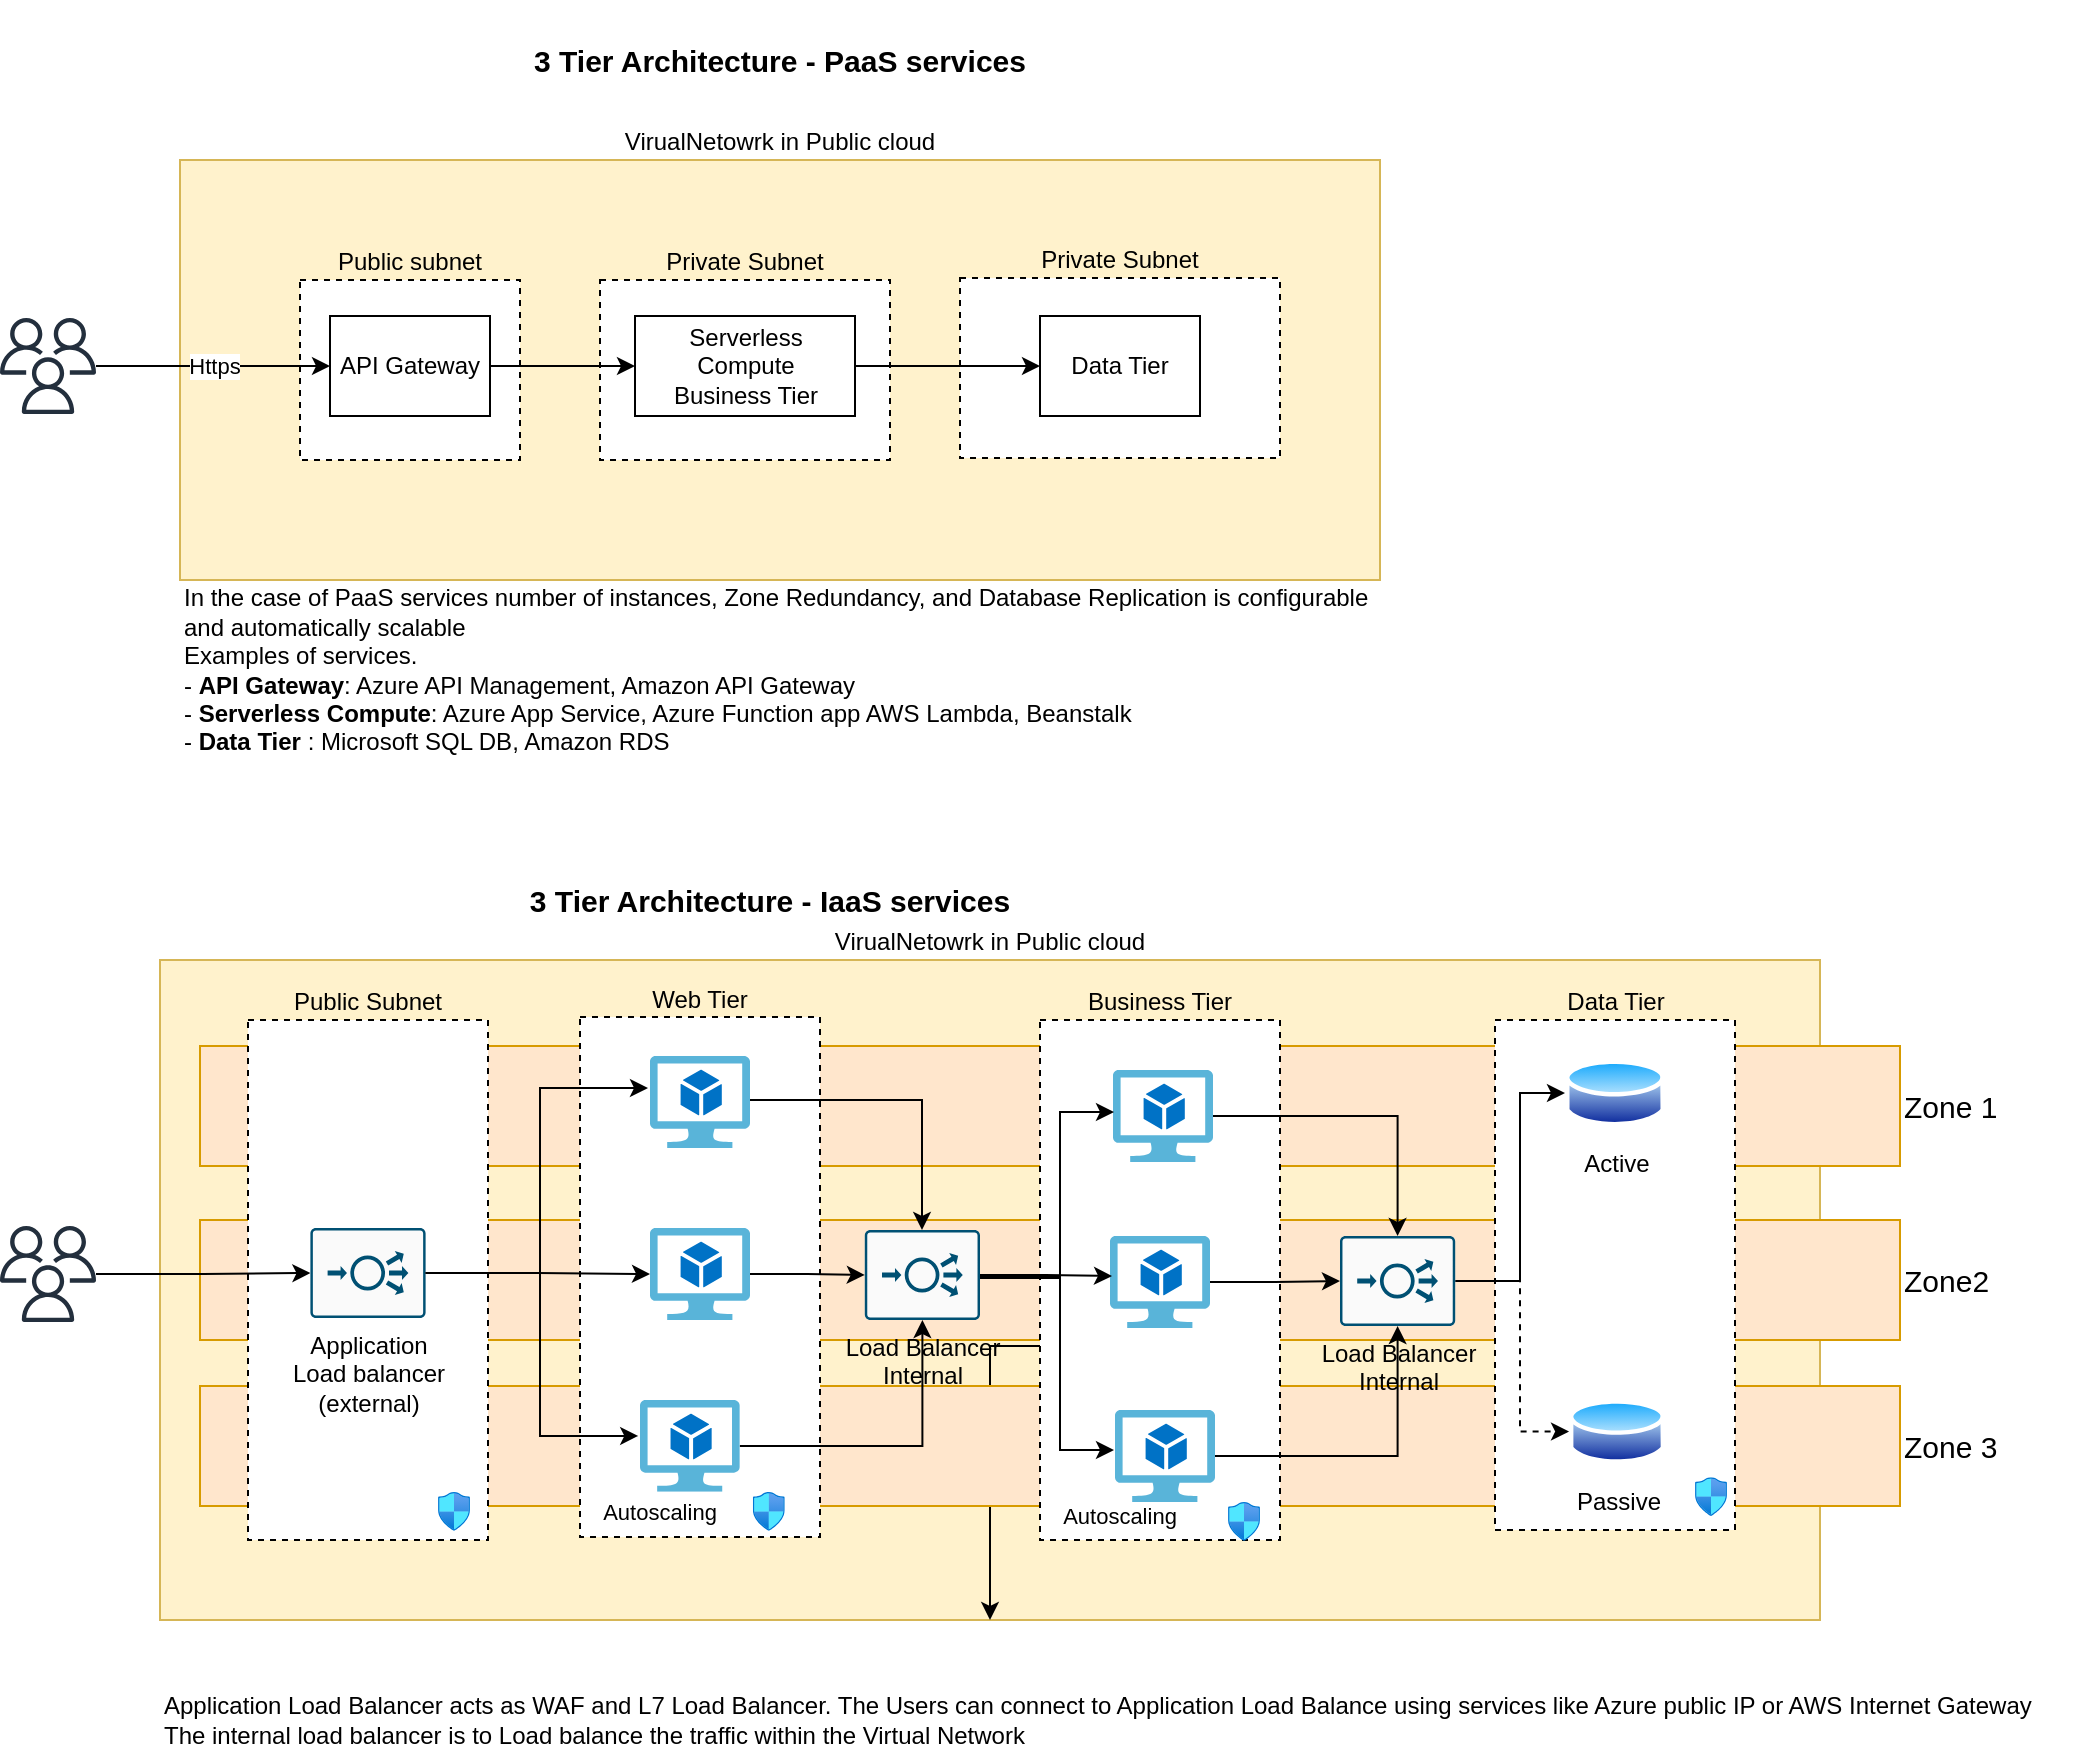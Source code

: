 <mxfile version="20.0.3" type="device"><diagram id="FA_C53p36YvqIy0-srNQ" name="Page-1"><mxGraphModel dx="1422" dy="705" grid="1" gridSize="10" guides="1" tooltips="1" connect="1" arrows="1" fold="1" page="1" pageScale="1" pageWidth="850" pageHeight="1100" math="0" shadow="0"><root><mxCell id="0"/><mxCell id="1" parent="0"/><mxCell id="bZzUg5jcGClRuXtaoV51-26" value="VirualNetowrk in Public cloud" style="rounded=0;whiteSpace=wrap;html=1;labelPosition=center;verticalLabelPosition=top;align=center;verticalAlign=bottom;fillColor=#fff2cc;strokeColor=#d6b656;" vertex="1" parent="1"><mxGeometry x="120" y="630" width="830" height="330" as="geometry"/></mxCell><mxCell id="bZzUg5jcGClRuXtaoV51-100" style="edgeStyle=orthogonalEdgeStyle;rounded=0;orthogonalLoop=1;jettySize=auto;html=1;fontSize=12;" edge="1" parent="1" source="bZzUg5jcGClRuXtaoV51-37" target="bZzUg5jcGClRuXtaoV51-26"><mxGeometry relative="1" as="geometry"/></mxCell><mxCell id="bZzUg5jcGClRuXtaoV51-37" value="Zone 3" style="rounded=0;whiteSpace=wrap;html=1;fontSize=15;fillColor=#ffe6cc;strokeColor=#d79b00;labelPosition=right;verticalLabelPosition=middle;align=left;verticalAlign=middle;" vertex="1" parent="1"><mxGeometry x="140" y="843" width="850" height="60" as="geometry"/></mxCell><mxCell id="bZzUg5jcGClRuXtaoV51-38" value="Zone2" style="rounded=0;whiteSpace=wrap;html=1;fontSize=15;fillColor=#ffe6cc;strokeColor=#d79b00;labelPosition=right;verticalLabelPosition=middle;align=left;verticalAlign=middle;" vertex="1" parent="1"><mxGeometry x="140" y="760" width="850" height="60" as="geometry"/></mxCell><mxCell id="bZzUg5jcGClRuXtaoV51-35" value="Zone 1" style="rounded=0;whiteSpace=wrap;html=1;fontSize=15;fillColor=#ffe6cc;strokeColor=#d79b00;align=left;labelPosition=right;verticalLabelPosition=middle;verticalAlign=middle;" vertex="1" parent="1"><mxGeometry x="140" y="673" width="850" height="60" as="geometry"/></mxCell><mxCell id="bZzUg5jcGClRuXtaoV51-1" value="VirualNetowrk in Public cloud" style="rounded=0;whiteSpace=wrap;html=1;labelPosition=center;verticalLabelPosition=top;align=center;verticalAlign=bottom;fillColor=#fff2cc;strokeColor=#d6b656;" vertex="1" parent="1"><mxGeometry x="130" y="230" width="600" height="210" as="geometry"/></mxCell><mxCell id="bZzUg5jcGClRuXtaoV51-2" value="Public subnet" style="rounded=0;whiteSpace=wrap;html=1;dashed=1;labelPosition=center;verticalLabelPosition=top;align=center;verticalAlign=bottom;" vertex="1" parent="1"><mxGeometry x="190" y="290" width="110" height="90" as="geometry"/></mxCell><mxCell id="bZzUg5jcGClRuXtaoV51-4" value="Private Subnet" style="rounded=0;whiteSpace=wrap;html=1;dashed=1;labelPosition=center;verticalLabelPosition=top;align=center;verticalAlign=bottom;" vertex="1" parent="1"><mxGeometry x="340" y="290" width="145" height="90" as="geometry"/></mxCell><mxCell id="bZzUg5jcGClRuXtaoV51-5" value="Private Subnet" style="rounded=0;whiteSpace=wrap;html=1;dashed=1;labelPosition=center;verticalLabelPosition=top;align=center;verticalAlign=bottom;" vertex="1" parent="1"><mxGeometry x="520" y="289" width="160" height="90" as="geometry"/></mxCell><mxCell id="bZzUg5jcGClRuXtaoV51-16" style="edgeStyle=orthogonalEdgeStyle;rounded=0;orthogonalLoop=1;jettySize=auto;html=1;entryX=0;entryY=0.5;entryDx=0;entryDy=0;" edge="1" parent="1" source="bZzUg5jcGClRuXtaoV51-6" target="bZzUg5jcGClRuXtaoV51-7"><mxGeometry relative="1" as="geometry"/></mxCell><mxCell id="bZzUg5jcGClRuXtaoV51-6" value="API Gateway" style="rounded=0;whiteSpace=wrap;html=1;" vertex="1" parent="1"><mxGeometry x="205" y="308" width="80" height="50" as="geometry"/></mxCell><mxCell id="bZzUg5jcGClRuXtaoV51-7" value="Serverless Compute&lt;br&gt;Business Tier" style="rounded=0;whiteSpace=wrap;html=1;" vertex="1" parent="1"><mxGeometry x="357.5" y="308" width="110" height="50" as="geometry"/></mxCell><mxCell id="bZzUg5jcGClRuXtaoV51-8" value="Data Tier" style="rounded=0;whiteSpace=wrap;html=1;" vertex="1" parent="1"><mxGeometry x="560" y="308" width="80" height="50" as="geometry"/></mxCell><mxCell id="bZzUg5jcGClRuXtaoV51-10" style="edgeStyle=orthogonalEdgeStyle;rounded=0;orthogonalLoop=1;jettySize=auto;html=1;entryX=0;entryY=0.5;entryDx=0;entryDy=0;exitX=1;exitY=0.5;exitDx=0;exitDy=0;" edge="1" parent="1" source="bZzUg5jcGClRuXtaoV51-7" target="bZzUg5jcGClRuXtaoV51-8"><mxGeometry relative="1" as="geometry"><mxPoint x="564" y="334" as="sourcePoint"/></mxGeometry></mxCell><mxCell id="bZzUg5jcGClRuXtaoV51-15" value="Https" style="edgeStyle=orthogonalEdgeStyle;rounded=0;orthogonalLoop=1;jettySize=auto;html=1;entryX=0;entryY=0.5;entryDx=0;entryDy=0;" edge="1" parent="1" source="bZzUg5jcGClRuXtaoV51-14" target="bZzUg5jcGClRuXtaoV51-6"><mxGeometry relative="1" as="geometry"/></mxCell><mxCell id="bZzUg5jcGClRuXtaoV51-14" value="" style="sketch=0;outlineConnect=0;fontColor=#232F3E;gradientColor=none;fillColor=#232F3D;strokeColor=none;dashed=0;verticalLabelPosition=bottom;verticalAlign=top;align=center;html=1;fontSize=12;fontStyle=0;aspect=fixed;pointerEvents=1;shape=mxgraph.aws4.users;" vertex="1" parent="1"><mxGeometry x="40" y="309" width="48" height="48" as="geometry"/></mxCell><mxCell id="bZzUg5jcGClRuXtaoV51-21" value="In the case of PaaS services number of instances, Zone Redundancy, and Database Replication is configurable&lt;br&gt;and automatically scalable&lt;br&gt;Examples of services.&lt;br&gt;- &lt;b&gt;API Gateway&lt;/b&gt;: Azure API Management, Amazon API Gateway&lt;br&gt;- &lt;b&gt;Serverless Compute&lt;/b&gt;: Azure App Service, Azure Function app AWS Lambda, Beanstalk&lt;br&gt;- &lt;b&gt;Data Tier&lt;/b&gt;&amp;nbsp;: Microsoft SQL DB, Amazon RDS" style="text;html=1;align=left;verticalAlign=middle;resizable=0;points=[];autosize=1;strokeColor=none;fillColor=none;" vertex="1" parent="1"><mxGeometry x="130" y="435" width="620" height="100" as="geometry"/></mxCell><mxCell id="bZzUg5jcGClRuXtaoV51-24" value="&lt;b&gt;&lt;font style=&quot;font-size: 15px;&quot;&gt;3 Tier Architecture - PaaS services&lt;/font&gt;&lt;/b&gt;" style="text;html=1;strokeColor=none;fillColor=none;align=center;verticalAlign=middle;whiteSpace=wrap;rounded=0;dashed=1;" vertex="1" parent="1"><mxGeometry x="275" y="150" width="310" height="60" as="geometry"/></mxCell><mxCell id="bZzUg5jcGClRuXtaoV51-25" value="&lt;b&gt;&lt;font style=&quot;font-size: 15px;&quot;&gt;3 Tier Architecture - IaaS services&lt;/font&gt;&lt;/b&gt;" style="text;html=1;strokeColor=none;fillColor=none;align=center;verticalAlign=middle;whiteSpace=wrap;rounded=0;dashed=1;" vertex="1" parent="1"><mxGeometry x="270" y="570" width="310" height="60" as="geometry"/></mxCell><mxCell id="bZzUg5jcGClRuXtaoV51-28" value="Business Tier" style="rounded=0;whiteSpace=wrap;html=1;dashed=1;fontSize=12;labelPosition=center;verticalLabelPosition=top;align=center;verticalAlign=bottom;" vertex="1" parent="1"><mxGeometry x="560" y="660" width="120" height="260" as="geometry"/></mxCell><mxCell id="bZzUg5jcGClRuXtaoV51-29" value="Data Tier" style="rounded=0;whiteSpace=wrap;html=1;dashed=1;fontSize=12;labelPosition=center;verticalLabelPosition=top;align=center;verticalAlign=bottom;" vertex="1" parent="1"><mxGeometry x="787.5" y="660" width="120" height="255" as="geometry"/></mxCell><mxCell id="bZzUg5jcGClRuXtaoV51-30" value="Public Subnet" style="rounded=0;whiteSpace=wrap;html=1;dashed=1;fontSize=12;labelPosition=center;verticalLabelPosition=top;align=center;verticalAlign=bottom;" vertex="1" parent="1"><mxGeometry x="164" y="660" width="120" height="260" as="geometry"/></mxCell><mxCell id="bZzUg5jcGClRuXtaoV51-54" style="edgeStyle=orthogonalEdgeStyle;rounded=0;orthogonalLoop=1;jettySize=auto;html=1;entryX=0;entryY=0.5;entryDx=0;entryDy=0;entryPerimeter=0;fontSize=12;" edge="1" parent="1" source="bZzUg5jcGClRuXtaoV51-31" target="bZzUg5jcGClRuXtaoV51-50"><mxGeometry relative="1" as="geometry"/></mxCell><mxCell id="bZzUg5jcGClRuXtaoV51-31" value="" style="sketch=0;outlineConnect=0;fontColor=#232F3E;gradientColor=none;fillColor=#232F3D;strokeColor=none;dashed=0;verticalLabelPosition=bottom;verticalAlign=top;align=center;html=1;fontSize=12;fontStyle=0;aspect=fixed;pointerEvents=1;shape=mxgraph.aws4.users;" vertex="1" parent="1"><mxGeometry x="40" y="763" width="48" height="48" as="geometry"/></mxCell><mxCell id="bZzUg5jcGClRuXtaoV51-96" style="edgeStyle=orthogonalEdgeStyle;rounded=0;orthogonalLoop=1;jettySize=auto;html=1;entryX=0.5;entryY=0;entryDx=0;entryDy=0;entryPerimeter=0;fontSize=12;" edge="1" parent="1" source="bZzUg5jcGClRuXtaoV51-32" target="bZzUg5jcGClRuXtaoV51-43"><mxGeometry relative="1" as="geometry"/></mxCell><mxCell id="bZzUg5jcGClRuXtaoV51-32" value="" style="sketch=0;aspect=fixed;html=1;points=[];align=center;image;fontSize=12;image=img/lib/mscae/Virtual_Machine_2.svg;dashed=1;" vertex="1" parent="1"><mxGeometry x="596.5" y="685" width="50" height="46" as="geometry"/></mxCell><mxCell id="bZzUg5jcGClRuXtaoV51-98" style="edgeStyle=orthogonalEdgeStyle;rounded=0;orthogonalLoop=1;jettySize=auto;html=1;entryX=0.5;entryY=1;entryDx=0;entryDy=0;entryPerimeter=0;fontSize=12;" edge="1" parent="1" source="bZzUg5jcGClRuXtaoV51-33" target="bZzUg5jcGClRuXtaoV51-43"><mxGeometry relative="1" as="geometry"/></mxCell><mxCell id="bZzUg5jcGClRuXtaoV51-33" value="" style="sketch=0;aspect=fixed;html=1;points=[];align=center;image;fontSize=12;image=img/lib/mscae/Virtual_Machine_2.svg;dashed=1;" vertex="1" parent="1"><mxGeometry x="597.5" y="855" width="50" height="46" as="geometry"/></mxCell><mxCell id="bZzUg5jcGClRuXtaoV51-97" style="edgeStyle=orthogonalEdgeStyle;rounded=0;orthogonalLoop=1;jettySize=auto;html=1;entryX=0;entryY=0.5;entryDx=0;entryDy=0;entryPerimeter=0;fontSize=12;" edge="1" parent="1" source="bZzUg5jcGClRuXtaoV51-34" target="bZzUg5jcGClRuXtaoV51-43"><mxGeometry relative="1" as="geometry"/></mxCell><mxCell id="bZzUg5jcGClRuXtaoV51-34" value="" style="sketch=0;aspect=fixed;html=1;points=[];align=center;image;fontSize=12;image=img/lib/mscae/Virtual_Machine_2.svg;dashed=1;" vertex="1" parent="1"><mxGeometry x="595" y="768" width="50" height="46" as="geometry"/></mxCell><mxCell id="bZzUg5jcGClRuXtaoV51-39" value="Active" style="aspect=fixed;perimeter=ellipsePerimeter;html=1;align=center;shadow=0;dashed=0;spacingTop=3;image;image=img/lib/active_directory/database.svg;fontSize=12;" vertex="1" parent="1"><mxGeometry x="822.5" y="678" width="50" height="37" as="geometry"/></mxCell><mxCell id="bZzUg5jcGClRuXtaoV51-42" value="Passive" style="aspect=fixed;perimeter=ellipsePerimeter;html=1;align=center;shadow=0;dashed=0;spacingTop=3;image;image=img/lib/active_directory/database.svg;fontSize=12;" vertex="1" parent="1"><mxGeometry x="824.53" y="848" width="47.97" height="35.5" as="geometry"/></mxCell><mxCell id="bZzUg5jcGClRuXtaoV51-45" style="edgeStyle=orthogonalEdgeStyle;rounded=0;orthogonalLoop=1;jettySize=auto;html=1;entryX=0;entryY=0.5;entryDx=0;entryDy=0;fontSize=12;" edge="1" parent="1" source="bZzUg5jcGClRuXtaoV51-43" target="bZzUg5jcGClRuXtaoV51-39"><mxGeometry relative="1" as="geometry"><Array as="points"><mxPoint x="800" y="791"/><mxPoint x="800" y="697"/></Array></mxGeometry></mxCell><mxCell id="bZzUg5jcGClRuXtaoV51-46" style="edgeStyle=orthogonalEdgeStyle;rounded=0;orthogonalLoop=1;jettySize=auto;html=1;entryX=0;entryY=0.5;entryDx=0;entryDy=0;fontSize=12;dashed=1;" edge="1" parent="1" source="bZzUg5jcGClRuXtaoV51-43" target="bZzUg5jcGClRuXtaoV51-42"><mxGeometry relative="1" as="geometry"><Array as="points"><mxPoint x="800" y="791"/><mxPoint x="800" y="866"/></Array></mxGeometry></mxCell><mxCell id="bZzUg5jcGClRuXtaoV51-43" value="Load Balancer&lt;br&gt;Internal" style="sketch=0;points=[[0.015,0.015,0],[0.985,0.015,0],[0.985,0.985,0],[0.015,0.985,0],[0.25,0,0],[0.5,0,0],[0.75,0,0],[1,0.25,0],[1,0.5,0],[1,0.75,0],[0.75,1,0],[0.5,1,0],[0.25,1,0],[0,0.75,0],[0,0.5,0],[0,0.25,0]];verticalLabelPosition=bottom;html=1;verticalAlign=top;aspect=fixed;align=center;pointerEvents=1;shape=mxgraph.cisco19.rect;prIcon=load_balancer;fillColor=#FAFAFA;strokeColor=#005073;fontSize=12;" vertex="1" parent="1"><mxGeometry x="710" y="768" width="57.6" height="45" as="geometry"/></mxCell><mxCell id="bZzUg5jcGClRuXtaoV51-50" value="Application&lt;br&gt;Load balancer&lt;br&gt;(external)" style="sketch=0;points=[[0.015,0.015,0],[0.985,0.015,0],[0.985,0.985,0],[0.015,0.985,0],[0.25,0,0],[0.5,0,0],[0.75,0,0],[1,0.25,0],[1,0.5,0],[1,0.75,0],[0.75,1,0],[0.5,1,0],[0.25,1,0],[0,0.75,0],[0,0.5,0],[0,0.25,0]];verticalLabelPosition=bottom;html=1;verticalAlign=top;aspect=fixed;align=center;pointerEvents=1;shape=mxgraph.cisco19.rect;prIcon=load_balancer;fillColor=#FAFAFA;strokeColor=#005073;fontSize=12;" vertex="1" parent="1"><mxGeometry x="195.2" y="764" width="57.6" height="45" as="geometry"/></mxCell><mxCell id="bZzUg5jcGClRuXtaoV51-55" value="" style="aspect=fixed;html=1;points=[];align=center;image;fontSize=12;image=img/lib/azure2/networking/Network_Security_Groups.svg;" vertex="1" parent="1"><mxGeometry x="654" y="901" width="16" height="19.43" as="geometry"/></mxCell><mxCell id="bZzUg5jcGClRuXtaoV51-56" value="" style="aspect=fixed;html=1;points=[];align=center;image;fontSize=12;image=img/lib/azure2/networking/Network_Security_Groups.svg;" vertex="1" parent="1"><mxGeometry x="259" y="896" width="16" height="19.43" as="geometry"/></mxCell><mxCell id="bZzUg5jcGClRuXtaoV51-57" value="" style="aspect=fixed;html=1;points=[];align=center;image;fontSize=12;image=img/lib/azure2/networking/Network_Security_Groups.svg;" vertex="1" parent="1"><mxGeometry x="887.5" y="888.57" width="16" height="19.43" as="geometry"/></mxCell><mxCell id="bZzUg5jcGClRuXtaoV51-60" value="Application Load Balancer acts as WAF and L7 Load Balancer. The Users can connect to Application Load Balance using services like Azure public IP or AWS Internet Gateway&lt;br&gt;The internal load balancer is to Load balance the traffic within the Virtual Network" style="text;html=1;align=left;verticalAlign=middle;resizable=0;points=[];autosize=1;strokeColor=none;fillColor=none;" vertex="1" parent="1"><mxGeometry x="120" y="990" width="960" height="40" as="geometry"/></mxCell><mxCell id="bZzUg5jcGClRuXtaoV51-93" style="edgeStyle=orthogonalEdgeStyle;rounded=0;orthogonalLoop=1;jettySize=auto;html=1;entryX=0.01;entryY=0.457;entryDx=0;entryDy=0;entryPerimeter=0;fontSize=12;" edge="1" parent="1" source="bZzUg5jcGClRuXtaoV51-72" target="bZzUg5jcGClRuXtaoV51-32"><mxGeometry relative="1" as="geometry"><Array as="points"><mxPoint x="570" y="789"/><mxPoint x="570" y="706"/></Array></mxGeometry></mxCell><mxCell id="bZzUg5jcGClRuXtaoV51-94" style="edgeStyle=orthogonalEdgeStyle;rounded=0;orthogonalLoop=1;jettySize=auto;html=1;entryX=0.02;entryY=0.435;entryDx=0;entryDy=0;entryPerimeter=0;fontSize=12;" edge="1" parent="1" source="bZzUg5jcGClRuXtaoV51-72" target="bZzUg5jcGClRuXtaoV51-34"><mxGeometry relative="1" as="geometry"/></mxCell><mxCell id="bZzUg5jcGClRuXtaoV51-95" style="edgeStyle=orthogonalEdgeStyle;rounded=0;orthogonalLoop=1;jettySize=auto;html=1;entryX=-0.01;entryY=0.457;entryDx=0;entryDy=0;entryPerimeter=0;fontSize=12;" edge="1" parent="1"><mxGeometry relative="1" as="geometry"><mxPoint x="530" y="788" as="sourcePoint"/><mxPoint x="597" y="875.022" as="targetPoint"/><Array as="points"><mxPoint x="570" y="788"/><mxPoint x="570" y="875"/></Array></mxGeometry></mxCell><mxCell id="bZzUg5jcGClRuXtaoV51-72" value="Load Balancer&lt;br&gt;Internal" style="sketch=0;points=[[0.015,0.015,0],[0.985,0.015,0],[0.985,0.985,0],[0.015,0.985,0],[0.25,0,0],[0.5,0,0],[0.75,0,0],[1,0.25,0],[1,0.5,0],[1,0.75,0],[0.75,1,0],[0.5,1,0],[0.25,1,0],[0,0.75,0],[0,0.5,0],[0,0.25,0]];verticalLabelPosition=bottom;html=1;verticalAlign=top;aspect=fixed;align=center;pointerEvents=1;shape=mxgraph.cisco19.rect;prIcon=load_balancer;fillColor=#FAFAFA;strokeColor=#005073;fontSize=12;" vertex="1" parent="1"><mxGeometry x="472.4" y="765" width="57.6" height="45" as="geometry"/></mxCell><mxCell id="bZzUg5jcGClRuXtaoV51-73" value="Web Tier" style="rounded=0;whiteSpace=wrap;html=1;dashed=1;fontSize=12;labelPosition=center;verticalLabelPosition=top;align=center;verticalAlign=bottom;" vertex="1" parent="1"><mxGeometry x="330" y="658.5" width="120" height="260" as="geometry"/></mxCell><mxCell id="bZzUg5jcGClRuXtaoV51-90" style="edgeStyle=orthogonalEdgeStyle;rounded=0;orthogonalLoop=1;jettySize=auto;html=1;fontSize=12;" edge="1" parent="1" source="bZzUg5jcGClRuXtaoV51-74" target="bZzUg5jcGClRuXtaoV51-72"><mxGeometry relative="1" as="geometry"><Array as="points"><mxPoint x="501" y="700"/></Array></mxGeometry></mxCell><mxCell id="bZzUg5jcGClRuXtaoV51-74" value="" style="sketch=0;aspect=fixed;html=1;points=[];align=center;image;fontSize=12;image=img/lib/mscae/Virtual_Machine_2.svg;dashed=1;" vertex="1" parent="1"><mxGeometry x="365" y="678" width="50" height="46" as="geometry"/></mxCell><mxCell id="bZzUg5jcGClRuXtaoV51-92" style="edgeStyle=orthogonalEdgeStyle;rounded=0;orthogonalLoop=1;jettySize=auto;html=1;fontSize=12;" edge="1" parent="1" source="bZzUg5jcGClRuXtaoV51-75" target="bZzUg5jcGClRuXtaoV51-72"><mxGeometry relative="1" as="geometry"/></mxCell><mxCell id="bZzUg5jcGClRuXtaoV51-75" value="" style="sketch=0;aspect=fixed;html=1;points=[];align=center;image;fontSize=12;image=img/lib/mscae/Virtual_Machine_2.svg;dashed=1;" vertex="1" parent="1"><mxGeometry x="360" y="850" width="49.9" height="45.91" as="geometry"/></mxCell><mxCell id="bZzUg5jcGClRuXtaoV51-91" style="edgeStyle=orthogonalEdgeStyle;rounded=0;orthogonalLoop=1;jettySize=auto;html=1;entryX=0;entryY=0.5;entryDx=0;entryDy=0;entryPerimeter=0;fontSize=12;" edge="1" parent="1" source="bZzUg5jcGClRuXtaoV51-76" target="bZzUg5jcGClRuXtaoV51-72"><mxGeometry relative="1" as="geometry"/></mxCell><mxCell id="bZzUg5jcGClRuXtaoV51-76" value="" style="sketch=0;aspect=fixed;html=1;points=[];align=center;image;fontSize=12;image=img/lib/mscae/Virtual_Machine_2.svg;dashed=1;" vertex="1" parent="1"><mxGeometry x="365" y="764" width="50" height="46" as="geometry"/></mxCell><mxCell id="bZzUg5jcGClRuXtaoV51-77" value="" style="aspect=fixed;html=1;points=[];align=center;image;fontSize=12;image=img/lib/azure2/networking/Network_Security_Groups.svg;" vertex="1" parent="1"><mxGeometry x="416.4" y="896" width="16" height="19.43" as="geometry"/></mxCell><mxCell id="bZzUg5jcGClRuXtaoV51-85" style="edgeStyle=orthogonalEdgeStyle;rounded=0;orthogonalLoop=1;jettySize=auto;html=1;fontSize=12;" edge="1" parent="1" source="bZzUg5jcGClRuXtaoV51-50" target="bZzUg5jcGClRuXtaoV51-76"><mxGeometry relative="1" as="geometry"/></mxCell><mxCell id="bZzUg5jcGClRuXtaoV51-84" style="edgeStyle=orthogonalEdgeStyle;rounded=0;orthogonalLoop=1;jettySize=auto;html=1;entryX=0.02;entryY=0.348;entryDx=0;entryDy=0;entryPerimeter=0;fontSize=12;" edge="1" parent="1"><mxGeometry relative="1" as="geometry"><mxPoint x="266.8" y="786.5" as="sourcePoint"/><mxPoint x="364" y="694.008" as="targetPoint"/><Array as="points"><mxPoint x="310" y="787"/><mxPoint x="310" y="694"/></Array></mxGeometry></mxCell><mxCell id="bZzUg5jcGClRuXtaoV51-86" style="edgeStyle=orthogonalEdgeStyle;rounded=0;orthogonalLoop=1;jettySize=auto;html=1;entryX=-0.018;entryY=0.391;entryDx=0;entryDy=0;entryPerimeter=0;fontSize=12;" edge="1" parent="1" source="bZzUg5jcGClRuXtaoV51-50" target="bZzUg5jcGClRuXtaoV51-75"><mxGeometry relative="1" as="geometry"><Array as="points"><mxPoint x="310" y="787"/><mxPoint x="310" y="868"/></Array></mxGeometry></mxCell><mxCell id="bZzUg5jcGClRuXtaoV51-103" value="Autoscaling" style="text;html=1;strokeColor=none;fillColor=none;align=center;verticalAlign=middle;whiteSpace=wrap;rounded=0;fontSize=11;" vertex="1" parent="1"><mxGeometry x="340" y="901" width="60" height="10" as="geometry"/></mxCell><mxCell id="bZzUg5jcGClRuXtaoV51-105" value="Autoscaling" style="text;html=1;strokeColor=none;fillColor=none;align=center;verticalAlign=middle;whiteSpace=wrap;rounded=0;fontSize=11;" vertex="1" parent="1"><mxGeometry x="570" y="903" width="60" height="10" as="geometry"/></mxCell></root></mxGraphModel></diagram></mxfile>